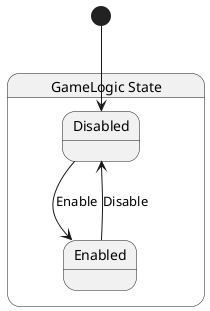 @startuml GameLogic
state "GameLogic State" as GMTKJam_GameLogic_State {
  state "Disabled" as GMTKJam_GameLogic_State_Disabled
  state "Enabled" as GMTKJam_GameLogic_State_Enabled
}

GMTKJam_GameLogic_State_Disabled --> GMTKJam_GameLogic_State_Enabled : Enable
GMTKJam_GameLogic_State_Enabled --> GMTKJam_GameLogic_State_Disabled : Disable
[*] --> GMTKJam_GameLogic_State_Disabled
@enduml